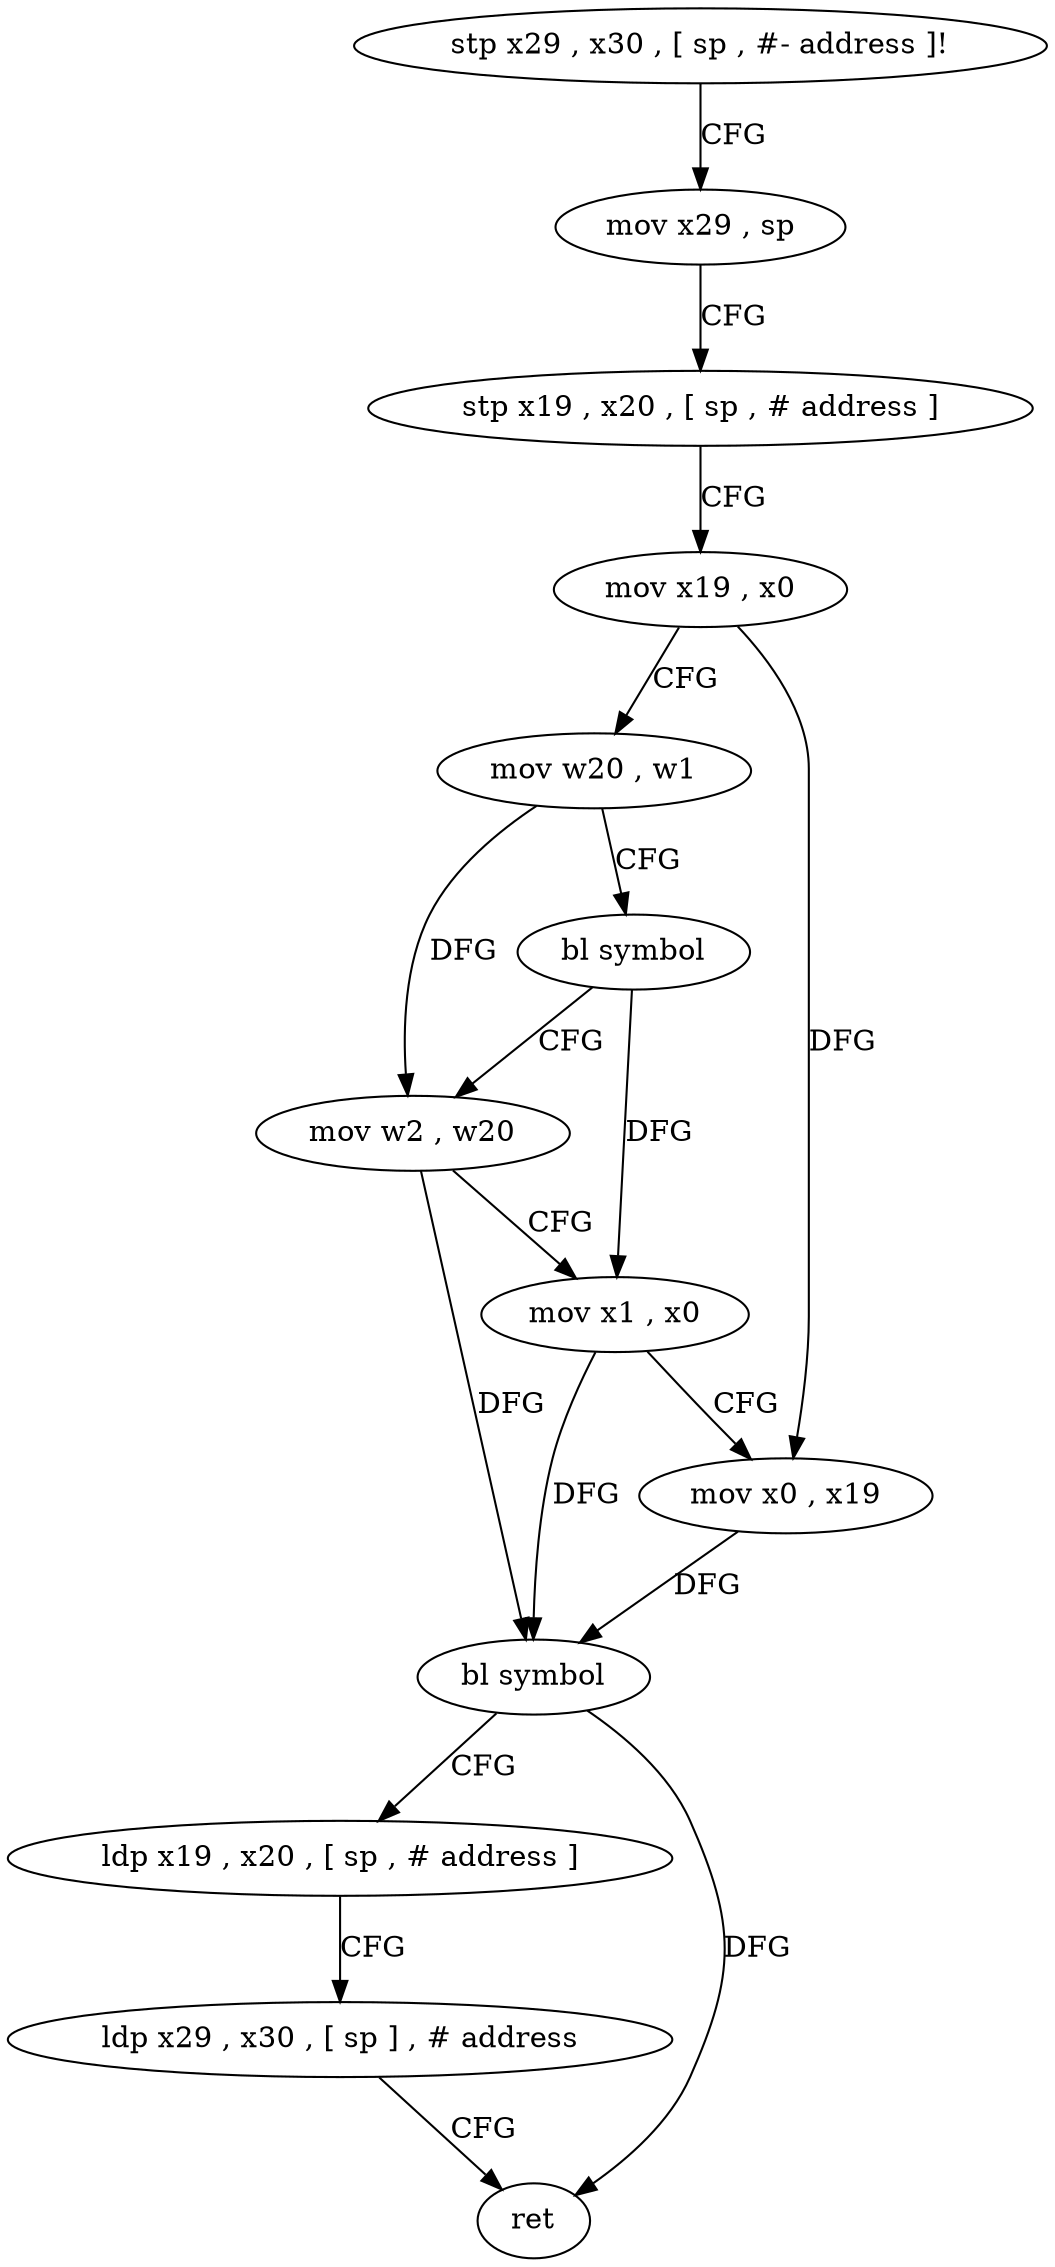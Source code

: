 digraph "func" {
"4294476" [label = "stp x29 , x30 , [ sp , #- address ]!" ]
"4294480" [label = "mov x29 , sp" ]
"4294484" [label = "stp x19 , x20 , [ sp , # address ]" ]
"4294488" [label = "mov x19 , x0" ]
"4294492" [label = "mov w20 , w1" ]
"4294496" [label = "bl symbol" ]
"4294500" [label = "mov w2 , w20" ]
"4294504" [label = "mov x1 , x0" ]
"4294508" [label = "mov x0 , x19" ]
"4294512" [label = "bl symbol" ]
"4294516" [label = "ldp x19 , x20 , [ sp , # address ]" ]
"4294520" [label = "ldp x29 , x30 , [ sp ] , # address" ]
"4294524" [label = "ret" ]
"4294476" -> "4294480" [ label = "CFG" ]
"4294480" -> "4294484" [ label = "CFG" ]
"4294484" -> "4294488" [ label = "CFG" ]
"4294488" -> "4294492" [ label = "CFG" ]
"4294488" -> "4294508" [ label = "DFG" ]
"4294492" -> "4294496" [ label = "CFG" ]
"4294492" -> "4294500" [ label = "DFG" ]
"4294496" -> "4294500" [ label = "CFG" ]
"4294496" -> "4294504" [ label = "DFG" ]
"4294500" -> "4294504" [ label = "CFG" ]
"4294500" -> "4294512" [ label = "DFG" ]
"4294504" -> "4294508" [ label = "CFG" ]
"4294504" -> "4294512" [ label = "DFG" ]
"4294508" -> "4294512" [ label = "DFG" ]
"4294512" -> "4294516" [ label = "CFG" ]
"4294512" -> "4294524" [ label = "DFG" ]
"4294516" -> "4294520" [ label = "CFG" ]
"4294520" -> "4294524" [ label = "CFG" ]
}
